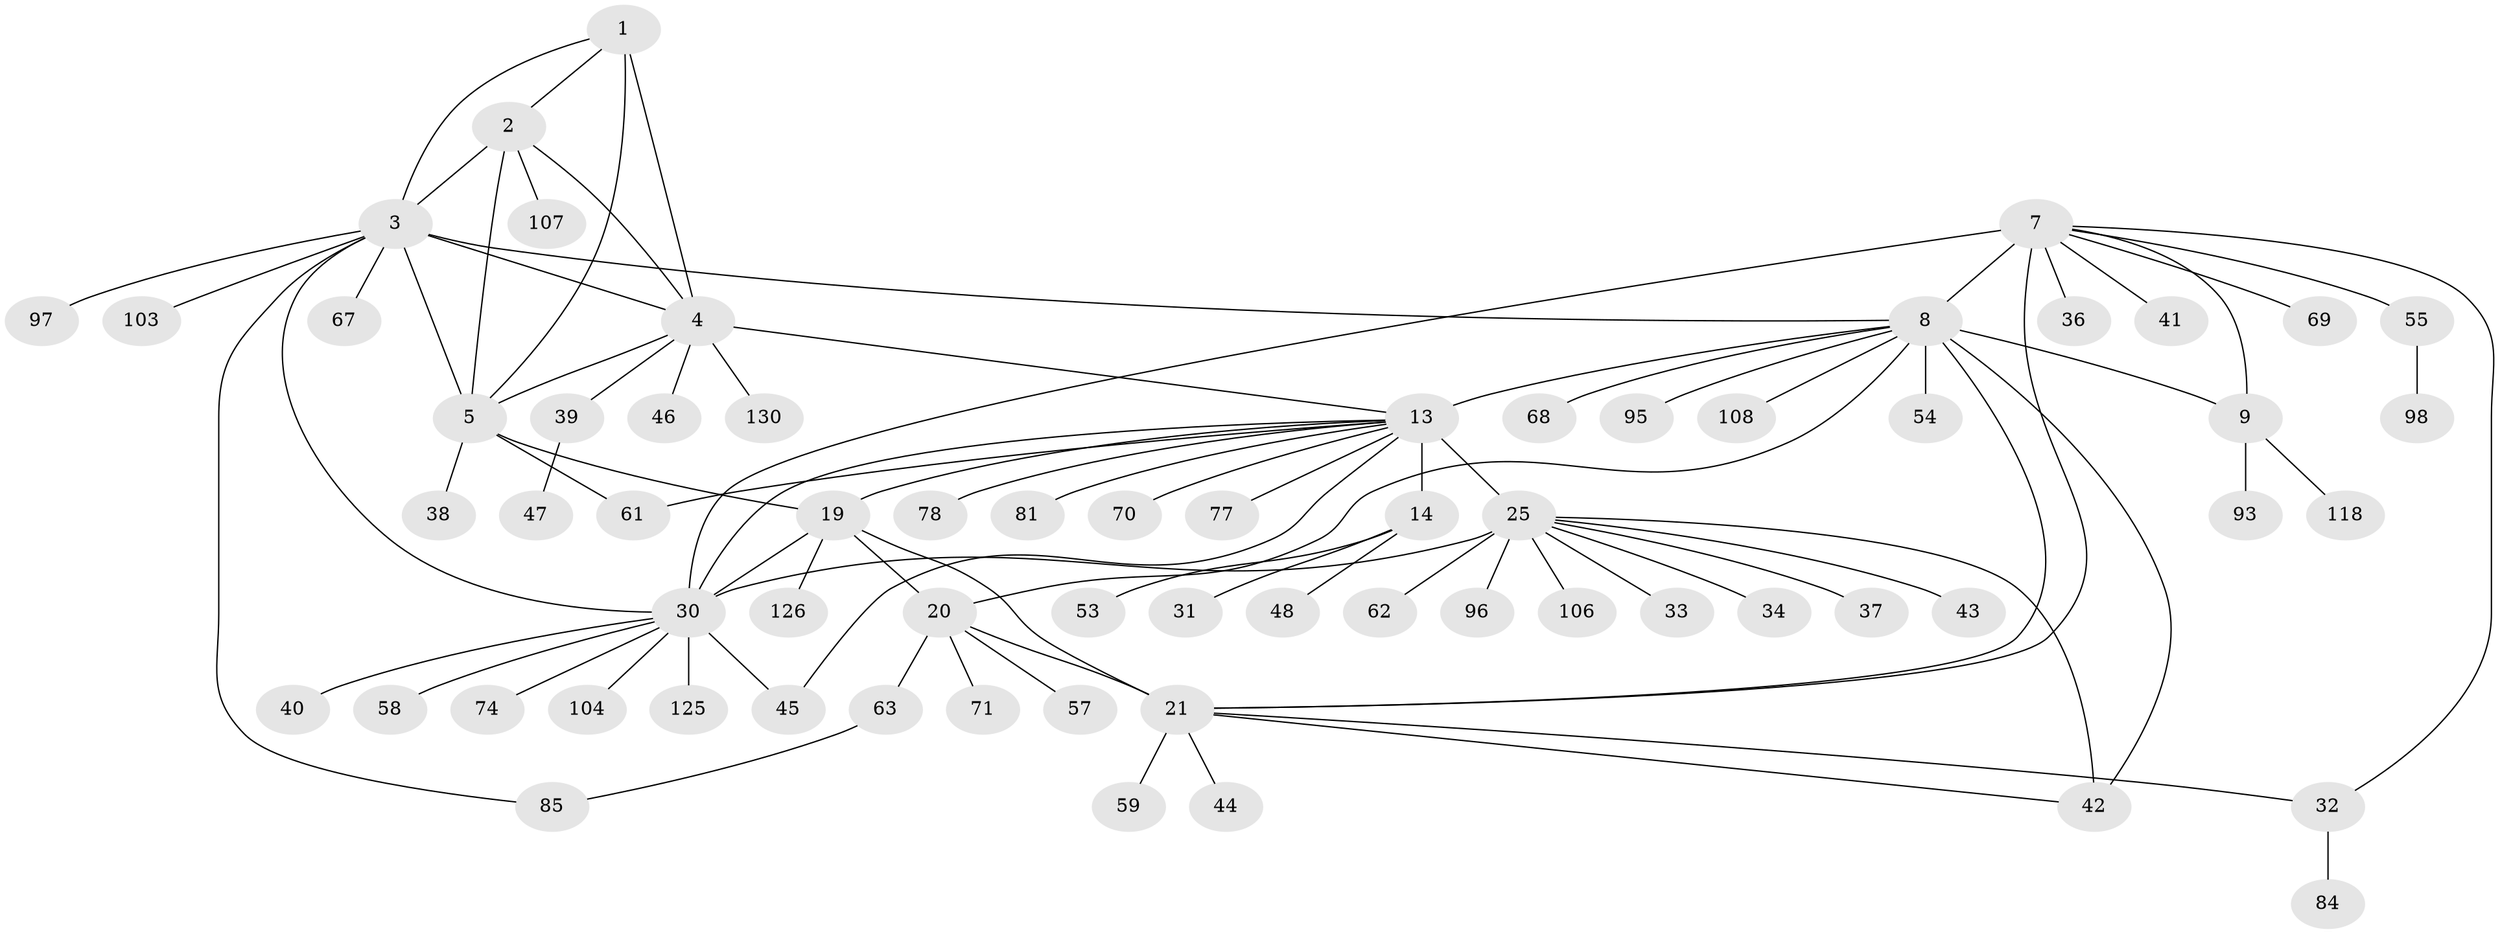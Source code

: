 // original degree distribution, {5: 0.03007518796992481, 6: 0.03007518796992481, 12: 0.022556390977443608, 9: 0.03759398496240601, 7: 0.045112781954887216, 14: 0.015037593984962405, 8: 0.022556390977443608, 11: 0.015037593984962405, 10: 0.007518796992481203, 17: 0.007518796992481203, 1: 0.6015037593984962, 2: 0.12781954887218044, 3: 0.03007518796992481, 4: 0.007518796992481203}
// Generated by graph-tools (version 1.1) at 2025/16/03/09/25 04:16:02]
// undirected, 66 vertices, 88 edges
graph export_dot {
graph [start="1"]
  node [color=gray90,style=filled];
  1;
  2;
  3;
  4;
  5 [super="+6+65"];
  7 [super="+12+11"];
  8 [super="+10"];
  9;
  13 [super="+64+87+17+88+15"];
  14 [super="+86+16+128"];
  19;
  20 [super="+22+24"];
  21 [super="+90+115+111+23"];
  25 [super="+79+100+27+110+26"];
  30 [super="+76+73+56"];
  31;
  32 [super="+66"];
  33;
  34;
  36;
  37;
  38;
  39;
  40 [super="+117"];
  41;
  42 [super="+75+127"];
  43;
  44;
  45;
  46;
  47;
  48;
  53;
  54;
  55;
  57 [super="+101"];
  58;
  59;
  61;
  62;
  63;
  67;
  68;
  69;
  70 [super="+102+91"];
  71;
  74;
  77;
  78;
  81;
  84 [super="+119"];
  85;
  93;
  95;
  96;
  97;
  98;
  103;
  104;
  106;
  107;
  108 [super="+124"];
  118;
  125;
  126;
  130;
  1 -- 2;
  1 -- 3;
  1 -- 4;
  1 -- 5 [weight=2];
  2 -- 3;
  2 -- 4;
  2 -- 5 [weight=2];
  2 -- 107;
  3 -- 4;
  3 -- 5 [weight=2];
  3 -- 8 [weight=2];
  3 -- 30;
  3 -- 67;
  3 -- 85;
  3 -- 97;
  3 -- 103;
  4 -- 5 [weight=2];
  4 -- 39;
  4 -- 46;
  4 -- 130;
  4 -- 13;
  5 -- 38;
  5 -- 19;
  5 -- 61;
  7 -- 8 [weight=6];
  7 -- 9 [weight=3];
  7 -- 30;
  7 -- 36;
  7 -- 69;
  7 -- 21;
  7 -- 32;
  7 -- 55;
  7 -- 41;
  8 -- 9 [weight=2];
  8 -- 54;
  8 -- 95;
  8 -- 68;
  8 -- 42;
  8 -- 108;
  8 -- 20;
  8 -- 21;
  8 -- 13;
  9 -- 93;
  9 -- 118;
  13 -- 14 [weight=9];
  13 -- 45;
  13 -- 77;
  13 -- 30 [weight=2];
  13 -- 19;
  13 -- 70;
  13 -- 78;
  13 -- 81;
  13 -- 25 [weight=4];
  13 -- 61;
  14 -- 48;
  14 -- 53;
  14 -- 31;
  19 -- 20 [weight=3];
  19 -- 21 [weight=2];
  19 -- 30;
  19 -- 126;
  20 -- 21 [weight=6];
  20 -- 71;
  20 -- 63;
  20 -- 57;
  21 -- 44;
  21 -- 59;
  21 -- 42;
  21 -- 32;
  25 -- 30 [weight=4];
  25 -- 43;
  25 -- 106;
  25 -- 96;
  25 -- 62;
  25 -- 33;
  25 -- 34;
  25 -- 37;
  25 -- 42;
  30 -- 40;
  30 -- 45;
  30 -- 58;
  30 -- 74;
  30 -- 104;
  30 -- 125;
  32 -- 84;
  39 -- 47;
  55 -- 98;
  63 -- 85;
}
